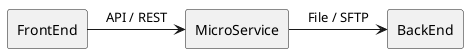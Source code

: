 @startuml
rectangle FrontEnd
rectangle MicroService
rectangle BackEnd
FrontEnd -right-> MicroService : API / REST
MicroService -right-> BackEnd : File / SFTP
@enduml
